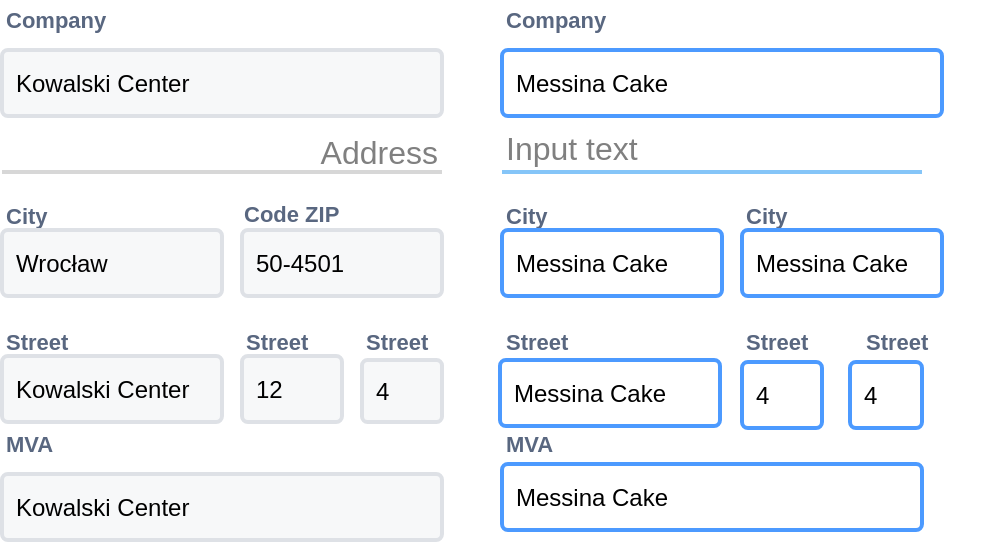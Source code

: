 <mxfile version="15.7.3" type="device"><diagram id="5mc7CxWGmtegqM-ttzuh" name="Strona-1"><mxGraphModel dx="1181" dy="794" grid="1" gridSize="10" guides="1" tooltips="1" connect="1" arrows="1" fold="1" page="1" pageScale="1" pageWidth="827" pageHeight="1169" math="0" shadow="0"><root><mxCell id="0"/><mxCell id="1" parent="0"/><mxCell id="wraWKfYIZguSc5AMr-RB-5" value="Code ZIP" style="fillColor=none;strokeColor=none;html=1;fontSize=11;fontStyle=0;align=left;fontColor=#596780;fontStyle=1;fontSize=11" vertex="1" parent="1"><mxGeometry x="149" y="152" width="130" height="20" as="geometry"/></mxCell><mxCell id="wraWKfYIZguSc5AMr-RB-40" value="" style="group" vertex="1" connectable="0" parent="1"><mxGeometry x="30" y="55" width="270" height="270" as="geometry"/></mxCell><mxCell id="wraWKfYIZguSc5AMr-RB-1" value="Company" style="fillColor=none;strokeColor=none;html=1;fontSize=11;fontStyle=0;align=left;fontColor=#596780;fontStyle=1;fontSize=11" vertex="1" parent="wraWKfYIZguSc5AMr-RB-40"><mxGeometry width="130" height="20" as="geometry"/></mxCell><mxCell id="wraWKfYIZguSc5AMr-RB-2" value="Kowalski Center&amp;nbsp;" style="rounded=1;arcSize=9;fillColor=#F7F8F9;align=left;spacingLeft=5;strokeColor=#DEE1E6;html=1;strokeWidth=2;fontSize=12" vertex="1" parent="wraWKfYIZguSc5AMr-RB-40"><mxGeometry y="25" width="220" height="33" as="geometry"/></mxCell><mxCell id="wraWKfYIZguSc5AMr-RB-3" value="City" style="fillColor=none;strokeColor=none;html=1;fontSize=11;fontStyle=0;align=left;fontColor=#596780;fontStyle=1;fontSize=11" vertex="1" parent="wraWKfYIZguSc5AMr-RB-40"><mxGeometry y="98" width="130" height="20" as="geometry"/></mxCell><mxCell id="wraWKfYIZguSc5AMr-RB-4" value="Wrocław" style="rounded=1;arcSize=9;fillColor=#F7F8F9;align=left;spacingLeft=5;strokeColor=#DEE1E6;html=1;strokeWidth=2;fontSize=12" vertex="1" parent="wraWKfYIZguSc5AMr-RB-40"><mxGeometry y="115" width="110" height="33" as="geometry"/></mxCell><mxCell id="wraWKfYIZguSc5AMr-RB-6" value="50-4501" style="rounded=1;arcSize=9;fillColor=#F7F8F9;align=left;spacingLeft=5;strokeColor=#DEE1E6;html=1;strokeWidth=2;fontSize=12" vertex="1" parent="wraWKfYIZguSc5AMr-RB-40"><mxGeometry x="120" y="115" width="100" height="33" as="geometry"/></mxCell><mxCell id="wraWKfYIZguSc5AMr-RB-11" value="Address" style="text;fontColor=#808080;fontSize=16;verticalAlign=middle;strokeColor=none;fillColor=none;align=right;" vertex="1" parent="wraWKfYIZguSc5AMr-RB-40"><mxGeometry y="60" width="220" height="30" as="geometry"/></mxCell><mxCell id="wraWKfYIZguSc5AMr-RB-12" value="" style="dashed=0;shape=line;strokeWidth=2;noLabel=1;strokeColor=#B0B0B0;opacity=50;" vertex="1" parent="wraWKfYIZguSc5AMr-RB-40"><mxGeometry y="81" width="220" height="10" as="geometry"/></mxCell><mxCell id="wraWKfYIZguSc5AMr-RB-13" value="Street" style="fillColor=none;strokeColor=none;html=1;fontSize=11;fontStyle=0;align=left;fontColor=#596780;fontStyle=1;fontSize=11" vertex="1" parent="wraWKfYIZguSc5AMr-RB-40"><mxGeometry y="161" width="210" height="20" as="geometry"/></mxCell><mxCell id="wraWKfYIZguSc5AMr-RB-14" value="Kowalski Center&amp;nbsp;" style="rounded=1;arcSize=9;fillColor=#F7F8F9;align=left;spacingLeft=5;strokeColor=#DEE1E6;html=1;strokeWidth=2;fontSize=12" vertex="1" parent="wraWKfYIZguSc5AMr-RB-40"><mxGeometry y="178" width="110" height="33" as="geometry"/></mxCell><mxCell id="wraWKfYIZguSc5AMr-RB-18" value="Street" style="fillColor=none;strokeColor=none;html=1;fontSize=11;fontStyle=0;align=left;fontColor=#596780;fontStyle=1;fontSize=11" vertex="1" parent="wraWKfYIZguSc5AMr-RB-40"><mxGeometry x="120" y="161" width="50" height="20" as="geometry"/></mxCell><mxCell id="wraWKfYIZguSc5AMr-RB-19" value="12" style="rounded=1;arcSize=9;fillColor=#F7F8F9;align=left;spacingLeft=5;strokeColor=#DEE1E6;html=1;strokeWidth=2;fontSize=12" vertex="1" parent="wraWKfYIZguSc5AMr-RB-40"><mxGeometry x="120" y="178" width="50" height="33" as="geometry"/></mxCell><mxCell id="wraWKfYIZguSc5AMr-RB-20" value="Street" style="fillColor=none;strokeColor=none;html=1;fontSize=11;fontStyle=0;align=left;fontColor=#596780;fontStyle=1;fontSize=11" vertex="1" parent="wraWKfYIZguSc5AMr-RB-40"><mxGeometry x="180" y="161" width="40" height="20" as="geometry"/></mxCell><mxCell id="wraWKfYIZguSc5AMr-RB-21" value="4" style="rounded=1;arcSize=9;fillColor=#F7F8F9;align=left;spacingLeft=5;strokeColor=#DEE1E6;html=1;strokeWidth=2;fontSize=12" vertex="1" parent="wraWKfYIZguSc5AMr-RB-40"><mxGeometry x="180" y="180" width="40" height="31" as="geometry"/></mxCell><mxCell id="wraWKfYIZguSc5AMr-RB-22" value="MVA" style="fillColor=none;strokeColor=none;html=1;fontSize=11;fontStyle=0;align=left;fontColor=#596780;fontStyle=1;fontSize=11" vertex="1" parent="wraWKfYIZguSc5AMr-RB-40"><mxGeometry y="212" width="130" height="20" as="geometry"/></mxCell><mxCell id="wraWKfYIZguSc5AMr-RB-23" value="Kowalski Center&amp;nbsp;" style="rounded=1;arcSize=9;fillColor=#F7F8F9;align=left;spacingLeft=5;strokeColor=#DEE1E6;html=1;strokeWidth=2;fontSize=12" vertex="1" parent="wraWKfYIZguSc5AMr-RB-40"><mxGeometry y="237" width="220" height="33" as="geometry"/></mxCell><mxCell id="wraWKfYIZguSc5AMr-RB-113" value="" style="group" vertex="1" connectable="0" parent="1"><mxGeometry x="279" y="55" width="251" height="265" as="geometry"/></mxCell><mxCell id="wraWKfYIZguSc5AMr-RB-9" value="Input text" style="text;fontColor=#808080;fontSize=16;verticalAlign=middle;strokeColor=none;fillColor=none;opacity=50;strokeWidth=3;" vertex="1" parent="wraWKfYIZguSc5AMr-RB-113"><mxGeometry x="1" y="58" width="166" height="30" as="geometry"/></mxCell><mxCell id="wraWKfYIZguSc5AMr-RB-10" value="" style="dashed=0;shape=line;strokeWidth=2;noLabel=1;strokeColor=#0C8CF2;opacity=50;" vertex="1" parent="wraWKfYIZguSc5AMr-RB-113"><mxGeometry x="1" y="81" width="210" height="10" as="geometry"/></mxCell><mxCell id="wraWKfYIZguSc5AMr-RB-92" value="Messina Cake" style="rounded=1;arcSize=9;align=left;spacingLeft=5;strokeColor=#4C9AFF;html=1;strokeWidth=2;fontSize=12" vertex="1" parent="wraWKfYIZguSc5AMr-RB-113"><mxGeometry x="1" y="25" width="220" height="33" as="geometry"/></mxCell><mxCell id="wraWKfYIZguSc5AMr-RB-77" value="Company" style="fillColor=none;strokeColor=none;html=1;fontSize=11;fontStyle=0;align=left;fontColor=#596780;fontStyle=1;fontSize=11" vertex="1" parent="wraWKfYIZguSc5AMr-RB-113"><mxGeometry x="1" width="130" height="20" as="geometry"/></mxCell><mxCell id="wraWKfYIZguSc5AMr-RB-79" value="City" style="fillColor=none;strokeColor=none;html=1;fontSize=11;fontStyle=0;align=left;fontColor=#596780;fontStyle=1;fontSize=11" vertex="1" parent="wraWKfYIZguSc5AMr-RB-113"><mxGeometry x="1" y="98" width="130" height="20" as="geometry"/></mxCell><mxCell id="wraWKfYIZguSc5AMr-RB-84" value="Street" style="fillColor=none;strokeColor=none;html=1;fontSize=11;fontStyle=0;align=left;fontColor=#596780;fontStyle=1;fontSize=11" vertex="1" parent="wraWKfYIZguSc5AMr-RB-113"><mxGeometry x="1" y="161" width="210" height="20" as="geometry"/></mxCell><mxCell id="wraWKfYIZguSc5AMr-RB-86" value="Street" style="fillColor=none;strokeColor=none;html=1;fontSize=11;fontStyle=0;align=left;fontColor=#596780;fontStyle=1;fontSize=11" vertex="1" parent="wraWKfYIZguSc5AMr-RB-113"><mxGeometry x="121" y="161" width="50" height="20" as="geometry"/></mxCell><mxCell id="wraWKfYIZguSc5AMr-RB-88" value="Street" style="fillColor=none;strokeColor=none;html=1;fontSize=11;fontStyle=0;align=left;fontColor=#596780;fontStyle=1;fontSize=11" vertex="1" parent="wraWKfYIZguSc5AMr-RB-113"><mxGeometry x="181" y="161" width="40" height="20" as="geometry"/></mxCell><mxCell id="wraWKfYIZguSc5AMr-RB-90" value="MVA" style="fillColor=none;strokeColor=none;html=1;fontSize=11;fontStyle=0;align=left;fontColor=#596780;fontStyle=1;fontSize=11" vertex="1" parent="wraWKfYIZguSc5AMr-RB-113"><mxGeometry x="1" y="212" width="130" height="20" as="geometry"/></mxCell><mxCell id="wraWKfYIZguSc5AMr-RB-93" value="Messina Cake" style="rounded=1;arcSize=9;align=left;spacingLeft=5;strokeColor=#4C9AFF;html=1;strokeWidth=2;fontSize=12" vertex="1" parent="wraWKfYIZguSc5AMr-RB-113"><mxGeometry x="1" y="115" width="110" height="33" as="geometry"/></mxCell><mxCell id="wraWKfYIZguSc5AMr-RB-97" value="City" style="fillColor=none;strokeColor=none;html=1;fontSize=11;fontStyle=0;align=left;fontColor=#596780;fontStyle=1;fontSize=11" vertex="1" parent="wraWKfYIZguSc5AMr-RB-113"><mxGeometry x="121" y="98" width="130" height="20" as="geometry"/></mxCell><mxCell id="wraWKfYIZguSc5AMr-RB-98" value="Messina Cake" style="rounded=1;arcSize=9;align=left;spacingLeft=5;strokeColor=#4C9AFF;html=1;strokeWidth=2;fontSize=12" vertex="1" parent="wraWKfYIZguSc5AMr-RB-113"><mxGeometry x="121" y="115" width="100" height="33" as="geometry"/></mxCell><mxCell id="wraWKfYIZguSc5AMr-RB-99" value="Messina Cake" style="rounded=1;arcSize=9;align=left;spacingLeft=5;strokeColor=#4C9AFF;html=1;strokeWidth=2;fontSize=12" vertex="1" parent="wraWKfYIZguSc5AMr-RB-113"><mxGeometry y="180" width="110" height="33" as="geometry"/></mxCell><mxCell id="wraWKfYIZguSc5AMr-RB-100" value="4" style="rounded=1;arcSize=9;align=left;spacingLeft=5;strokeColor=#4C9AFF;html=1;strokeWidth=2;fontSize=12" vertex="1" parent="wraWKfYIZguSc5AMr-RB-113"><mxGeometry x="121" y="181" width="40" height="33" as="geometry"/></mxCell><mxCell id="wraWKfYIZguSc5AMr-RB-107" value="4" style="rounded=1;arcSize=9;align=left;spacingLeft=5;strokeColor=#4C9AFF;html=1;strokeWidth=2;fontSize=12" vertex="1" parent="wraWKfYIZguSc5AMr-RB-113"><mxGeometry x="175" y="181" width="36" height="33" as="geometry"/></mxCell><mxCell id="wraWKfYIZguSc5AMr-RB-110" value="Messina Cake" style="rounded=1;arcSize=9;align=left;spacingLeft=5;strokeColor=#4C9AFF;html=1;strokeWidth=2;fontSize=12" vertex="1" parent="wraWKfYIZguSc5AMr-RB-113"><mxGeometry x="1" y="232" width="210" height="33" as="geometry"/></mxCell></root></mxGraphModel></diagram></mxfile>